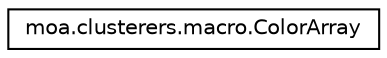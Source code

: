 digraph G
{
  edge [fontname="Helvetica",fontsize="10",labelfontname="Helvetica",labelfontsize="10"];
  node [fontname="Helvetica",fontsize="10",shape=record];
  rankdir=LR;
  Node1 [label="moa.clusterers.macro.ColorArray",height=0.2,width=0.4,color="black", fillcolor="white", style="filled",URL="$classmoa_1_1clusterers_1_1macro_1_1ColorArray.html"];
}
